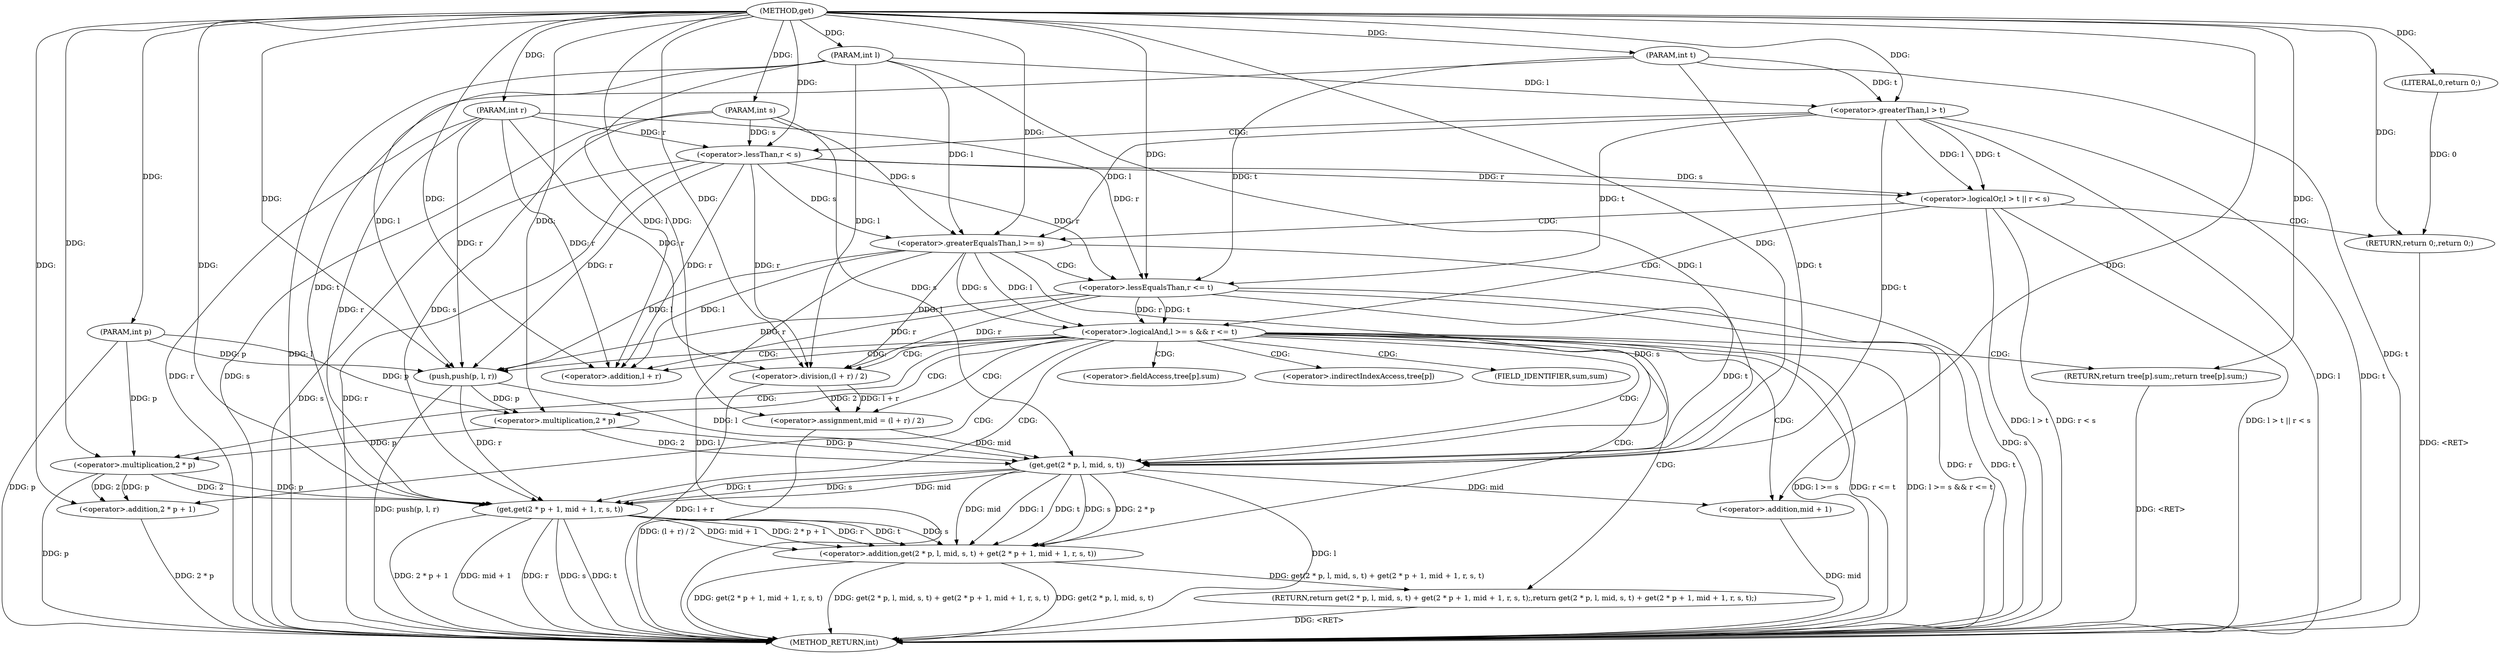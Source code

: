 digraph "get" {  
"1000290" [label = "(METHOD,get)" ]
"1000355" [label = "(METHOD_RETURN,int)" ]
"1000291" [label = "(PARAM,int p)" ]
"1000292" [label = "(PARAM,int l)" ]
"1000293" [label = "(PARAM,int r)" ]
"1000294" [label = "(PARAM,int s)" ]
"1000295" [label = "(PARAM,int t)" ]
"1000322" [label = "(<operator>.assignment,mid = (l + r) / 2)" ]
"1000329" [label = "(push,push(p, l, r))" ]
"1000333" [label = "(RETURN,return get(2 * p, l, mid, s, t) + get(2 * p + 1, mid + 1, r, s, t);,return get(2 * p, l, mid, s, t) + get(2 * p + 1, mid + 1, r, s, t);)" ]
"1000298" [label = "(<operator>.logicalOr,l > t || r < s)" ]
"1000305" [label = "(RETURN,return 0;,return 0;)" ]
"1000308" [label = "(<operator>.logicalAnd,l >= s && r <= t)" ]
"1000315" [label = "(RETURN,return tree[p].sum;,return tree[p].sum;)" ]
"1000334" [label = "(<operator>.addition,get(2 * p, l, mid, s, t) + get(2 * p + 1, mid + 1, r, s, t))" ]
"1000306" [label = "(LITERAL,0,return 0;)" ]
"1000324" [label = "(<operator>.division,(l + r) / 2)" ]
"1000299" [label = "(<operator>.greaterThan,l > t)" ]
"1000302" [label = "(<operator>.lessThan,r < s)" ]
"1000309" [label = "(<operator>.greaterEqualsThan,l >= s)" ]
"1000312" [label = "(<operator>.lessEqualsThan,r <= t)" ]
"1000325" [label = "(<operator>.addition,l + r)" ]
"1000335" [label = "(get,get(2 * p, l, mid, s, t))" ]
"1000343" [label = "(get,get(2 * p + 1, mid + 1, r, s, t))" ]
"1000336" [label = "(<operator>.multiplication,2 * p)" ]
"1000344" [label = "(<operator>.addition,2 * p + 1)" ]
"1000349" [label = "(<operator>.addition,mid + 1)" ]
"1000345" [label = "(<operator>.multiplication,2 * p)" ]
"1000316" [label = "(<operator>.fieldAccess,tree[p].sum)" ]
"1000317" [label = "(<operator>.indirectIndexAccess,tree[p])" ]
"1000320" [label = "(FIELD_IDENTIFIER,sum,sum)" ]
  "1000333" -> "1000355"  [ label = "DDG: <RET>"] 
  "1000291" -> "1000355"  [ label = "DDG: p"] 
  "1000292" -> "1000355"  [ label = "DDG: l"] 
  "1000293" -> "1000355"  [ label = "DDG: r"] 
  "1000294" -> "1000355"  [ label = "DDG: s"] 
  "1000295" -> "1000355"  [ label = "DDG: t"] 
  "1000299" -> "1000355"  [ label = "DDG: l"] 
  "1000299" -> "1000355"  [ label = "DDG: t"] 
  "1000298" -> "1000355"  [ label = "DDG: l > t"] 
  "1000302" -> "1000355"  [ label = "DDG: r"] 
  "1000302" -> "1000355"  [ label = "DDG: s"] 
  "1000298" -> "1000355"  [ label = "DDG: r < s"] 
  "1000298" -> "1000355"  [ label = "DDG: l > t || r < s"] 
  "1000309" -> "1000355"  [ label = "DDG: l"] 
  "1000309" -> "1000355"  [ label = "DDG: s"] 
  "1000308" -> "1000355"  [ label = "DDG: l >= s"] 
  "1000312" -> "1000355"  [ label = "DDG: r"] 
  "1000312" -> "1000355"  [ label = "DDG: t"] 
  "1000308" -> "1000355"  [ label = "DDG: r <= t"] 
  "1000308" -> "1000355"  [ label = "DDG: l >= s && r <= t"] 
  "1000324" -> "1000355"  [ label = "DDG: l + r"] 
  "1000322" -> "1000355"  [ label = "DDG: (l + r) / 2"] 
  "1000329" -> "1000355"  [ label = "DDG: push(p, l, r)"] 
  "1000335" -> "1000355"  [ label = "DDG: l"] 
  "1000334" -> "1000355"  [ label = "DDG: get(2 * p, l, mid, s, t)"] 
  "1000345" -> "1000355"  [ label = "DDG: p"] 
  "1000344" -> "1000355"  [ label = "DDG: 2 * p"] 
  "1000343" -> "1000355"  [ label = "DDG: 2 * p + 1"] 
  "1000349" -> "1000355"  [ label = "DDG: mid"] 
  "1000343" -> "1000355"  [ label = "DDG: mid + 1"] 
  "1000343" -> "1000355"  [ label = "DDG: r"] 
  "1000343" -> "1000355"  [ label = "DDG: s"] 
  "1000343" -> "1000355"  [ label = "DDG: t"] 
  "1000334" -> "1000355"  [ label = "DDG: get(2 * p + 1, mid + 1, r, s, t)"] 
  "1000334" -> "1000355"  [ label = "DDG: get(2 * p, l, mid, s, t) + get(2 * p + 1, mid + 1, r, s, t)"] 
  "1000305" -> "1000355"  [ label = "DDG: <RET>"] 
  "1000315" -> "1000355"  [ label = "DDG: <RET>"] 
  "1000290" -> "1000291"  [ label = "DDG: "] 
  "1000290" -> "1000292"  [ label = "DDG: "] 
  "1000290" -> "1000293"  [ label = "DDG: "] 
  "1000290" -> "1000294"  [ label = "DDG: "] 
  "1000290" -> "1000295"  [ label = "DDG: "] 
  "1000324" -> "1000322"  [ label = "DDG: 2"] 
  "1000324" -> "1000322"  [ label = "DDG: l + r"] 
  "1000334" -> "1000333"  [ label = "DDG: get(2 * p, l, mid, s, t) + get(2 * p + 1, mid + 1, r, s, t)"] 
  "1000306" -> "1000305"  [ label = "DDG: 0"] 
  "1000290" -> "1000305"  [ label = "DDG: "] 
  "1000290" -> "1000315"  [ label = "DDG: "] 
  "1000290" -> "1000322"  [ label = "DDG: "] 
  "1000291" -> "1000329"  [ label = "DDG: p"] 
  "1000290" -> "1000329"  [ label = "DDG: "] 
  "1000292" -> "1000329"  [ label = "DDG: l"] 
  "1000309" -> "1000329"  [ label = "DDG: l"] 
  "1000293" -> "1000329"  [ label = "DDG: r"] 
  "1000302" -> "1000329"  [ label = "DDG: r"] 
  "1000312" -> "1000329"  [ label = "DDG: r"] 
  "1000335" -> "1000334"  [ label = "DDG: s"] 
  "1000335" -> "1000334"  [ label = "DDG: 2 * p"] 
  "1000335" -> "1000334"  [ label = "DDG: mid"] 
  "1000335" -> "1000334"  [ label = "DDG: l"] 
  "1000335" -> "1000334"  [ label = "DDG: t"] 
  "1000343" -> "1000334"  [ label = "DDG: 2 * p + 1"] 
  "1000343" -> "1000334"  [ label = "DDG: r"] 
  "1000343" -> "1000334"  [ label = "DDG: t"] 
  "1000343" -> "1000334"  [ label = "DDG: s"] 
  "1000343" -> "1000334"  [ label = "DDG: mid + 1"] 
  "1000299" -> "1000298"  [ label = "DDG: l"] 
  "1000299" -> "1000298"  [ label = "DDG: t"] 
  "1000302" -> "1000298"  [ label = "DDG: r"] 
  "1000302" -> "1000298"  [ label = "DDG: s"] 
  "1000290" -> "1000306"  [ label = "DDG: "] 
  "1000309" -> "1000308"  [ label = "DDG: l"] 
  "1000309" -> "1000308"  [ label = "DDG: s"] 
  "1000312" -> "1000308"  [ label = "DDG: t"] 
  "1000312" -> "1000308"  [ label = "DDG: r"] 
  "1000309" -> "1000324"  [ label = "DDG: l"] 
  "1000292" -> "1000324"  [ label = "DDG: l"] 
  "1000290" -> "1000324"  [ label = "DDG: "] 
  "1000302" -> "1000324"  [ label = "DDG: r"] 
  "1000312" -> "1000324"  [ label = "DDG: r"] 
  "1000293" -> "1000324"  [ label = "DDG: r"] 
  "1000292" -> "1000299"  [ label = "DDG: l"] 
  "1000290" -> "1000299"  [ label = "DDG: "] 
  "1000295" -> "1000299"  [ label = "DDG: t"] 
  "1000293" -> "1000302"  [ label = "DDG: r"] 
  "1000290" -> "1000302"  [ label = "DDG: "] 
  "1000294" -> "1000302"  [ label = "DDG: s"] 
  "1000299" -> "1000309"  [ label = "DDG: l"] 
  "1000292" -> "1000309"  [ label = "DDG: l"] 
  "1000290" -> "1000309"  [ label = "DDG: "] 
  "1000302" -> "1000309"  [ label = "DDG: s"] 
  "1000294" -> "1000309"  [ label = "DDG: s"] 
  "1000302" -> "1000312"  [ label = "DDG: r"] 
  "1000293" -> "1000312"  [ label = "DDG: r"] 
  "1000290" -> "1000312"  [ label = "DDG: "] 
  "1000299" -> "1000312"  [ label = "DDG: t"] 
  "1000295" -> "1000312"  [ label = "DDG: t"] 
  "1000309" -> "1000325"  [ label = "DDG: l"] 
  "1000292" -> "1000325"  [ label = "DDG: l"] 
  "1000290" -> "1000325"  [ label = "DDG: "] 
  "1000302" -> "1000325"  [ label = "DDG: r"] 
  "1000312" -> "1000325"  [ label = "DDG: r"] 
  "1000293" -> "1000325"  [ label = "DDG: r"] 
  "1000336" -> "1000335"  [ label = "DDG: 2"] 
  "1000336" -> "1000335"  [ label = "DDG: p"] 
  "1000309" -> "1000335"  [ label = "DDG: s"] 
  "1000294" -> "1000335"  [ label = "DDG: s"] 
  "1000290" -> "1000335"  [ label = "DDG: "] 
  "1000322" -> "1000335"  [ label = "DDG: mid"] 
  "1000329" -> "1000335"  [ label = "DDG: l"] 
  "1000292" -> "1000335"  [ label = "DDG: l"] 
  "1000299" -> "1000335"  [ label = "DDG: t"] 
  "1000312" -> "1000335"  [ label = "DDG: t"] 
  "1000295" -> "1000335"  [ label = "DDG: t"] 
  "1000329" -> "1000343"  [ label = "DDG: r"] 
  "1000293" -> "1000343"  [ label = "DDG: r"] 
  "1000290" -> "1000343"  [ label = "DDG: "] 
  "1000335" -> "1000343"  [ label = "DDG: t"] 
  "1000295" -> "1000343"  [ label = "DDG: t"] 
  "1000335" -> "1000343"  [ label = "DDG: s"] 
  "1000294" -> "1000343"  [ label = "DDG: s"] 
  "1000335" -> "1000343"  [ label = "DDG: mid"] 
  "1000345" -> "1000343"  [ label = "DDG: p"] 
  "1000345" -> "1000343"  [ label = "DDG: 2"] 
  "1000290" -> "1000336"  [ label = "DDG: "] 
  "1000329" -> "1000336"  [ label = "DDG: p"] 
  "1000291" -> "1000336"  [ label = "DDG: p"] 
  "1000345" -> "1000344"  [ label = "DDG: p"] 
  "1000345" -> "1000344"  [ label = "DDG: 2"] 
  "1000290" -> "1000344"  [ label = "DDG: "] 
  "1000335" -> "1000349"  [ label = "DDG: mid"] 
  "1000290" -> "1000349"  [ label = "DDG: "] 
  "1000290" -> "1000345"  [ label = "DDG: "] 
  "1000336" -> "1000345"  [ label = "DDG: p"] 
  "1000291" -> "1000345"  [ label = "DDG: p"] 
  "1000298" -> "1000305"  [ label = "CDG: "] 
  "1000298" -> "1000309"  [ label = "CDG: "] 
  "1000298" -> "1000308"  [ label = "CDG: "] 
  "1000308" -> "1000333"  [ label = "CDG: "] 
  "1000308" -> "1000315"  [ label = "CDG: "] 
  "1000308" -> "1000344"  [ label = "CDG: "] 
  "1000308" -> "1000324"  [ label = "CDG: "] 
  "1000308" -> "1000345"  [ label = "CDG: "] 
  "1000308" -> "1000349"  [ label = "CDG: "] 
  "1000308" -> "1000335"  [ label = "CDG: "] 
  "1000308" -> "1000316"  [ label = "CDG: "] 
  "1000308" -> "1000336"  [ label = "CDG: "] 
  "1000308" -> "1000329"  [ label = "CDG: "] 
  "1000308" -> "1000343"  [ label = "CDG: "] 
  "1000308" -> "1000325"  [ label = "CDG: "] 
  "1000308" -> "1000334"  [ label = "CDG: "] 
  "1000308" -> "1000320"  [ label = "CDG: "] 
  "1000308" -> "1000317"  [ label = "CDG: "] 
  "1000308" -> "1000322"  [ label = "CDG: "] 
  "1000299" -> "1000302"  [ label = "CDG: "] 
  "1000309" -> "1000312"  [ label = "CDG: "] 
}
